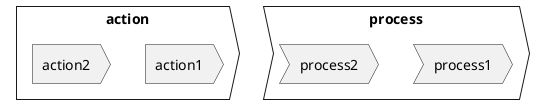{
  "sha1": "1jrbqpfwyozjaswn2r63p84sg2dbi7y",
  "insertion": {
    "when": "2024-05-30T20:48:19.710Z",
    "url": "https://github.com/plantuml/plantuml/issues/1631",
    "user": "plantuml@gmail.com"
  }
}
@startuml
action action {
action action1
action action2
}
process process {
process process1
process process2
}
@enduml
